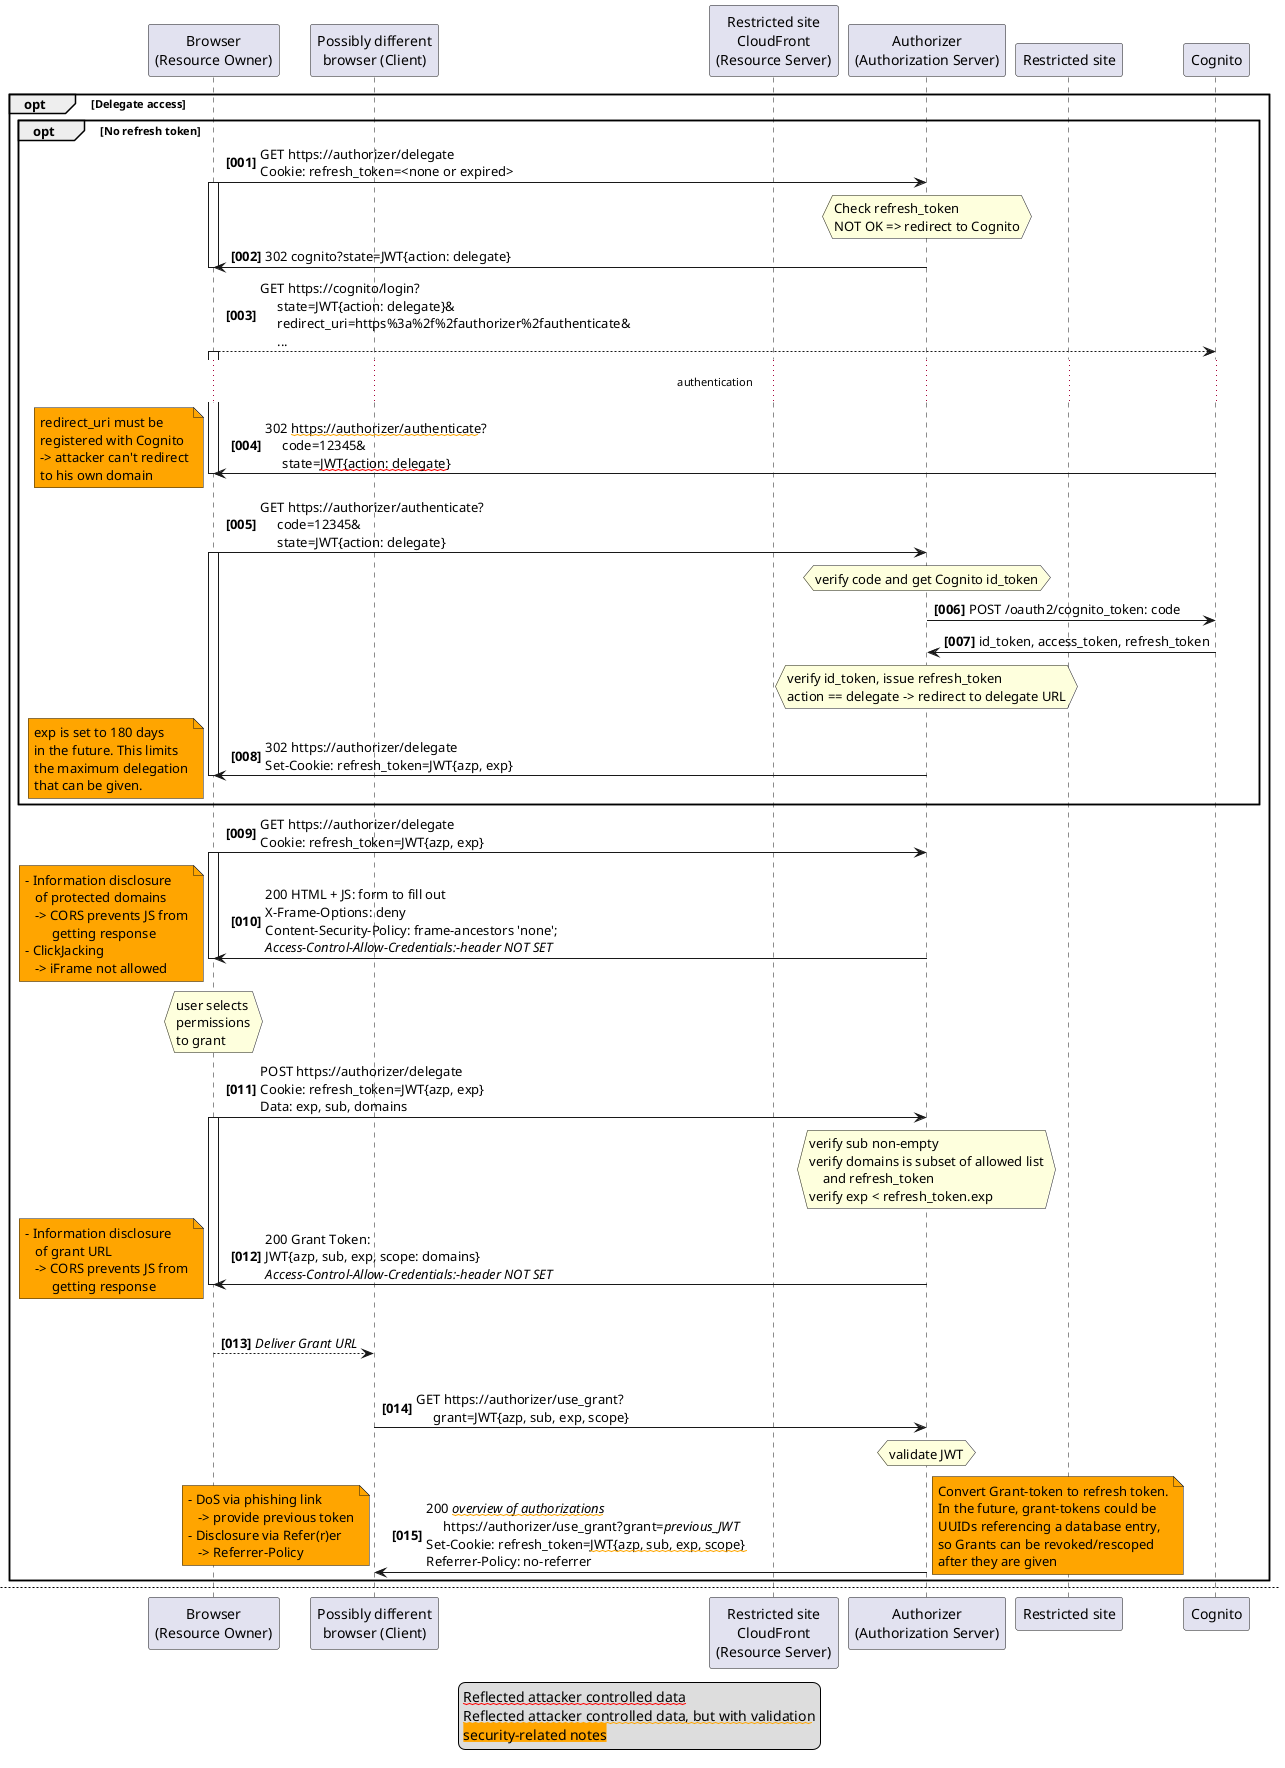 @startuml

participant "Browser\n(Resource Owner)" as robrowser
participant "Possibly different\nbrowser (Client)" as clbrowser
participant "Restricted site\nCloudFront\n(Resource Server)" as protcf
participant "Authorizer\n(Authorization Server)" as auth
participant "Restricted site" as protorigin
participant "Cognito" as cognito


' Also change the style below, after newpage
skinparam noteBackgroundColor<<security>> #orange
legend
<w:red>Reflected attacker controlled data</w>
<w:orange>Reflected attacker controlled data, but with validation</w>
<back:orange>security-related notes</back>
end legend


autonumber "<b>[000]"


opt Delegate access

opt No refresh token

robrowser -> auth: GET https://authorizer/delegate\nCookie: refresh_token=<none or expired>
hnote over auth: Check refresh_token\nNOT OK => redirect to Cognito
activate robrowser
robrowser <- auth: 302 cognito?state=JWT{action: delegate}
deactivate robrowser

robrowser --> cognito: GET https://cognito/login?\n     state=JWT{action: delegate}&\n     redirect_uri=https%3a%2f%2fauthorizer%2fauthenticate&\n     ...
activate robrowser
...authentication...
robrowser <- cognito: 302 <w:orange>https://authorizer/authenticate</w>?\n     code=12345&\n     state=<w:red>JWT{action: delegate}</w>
deactivate robrowser
note <<security>> left
redirect_uri must be
registered with Cognito
-> attacker can't redirect
to his own domain
end note

robrowser -> auth: GET https://authorizer/authenticate?\n     code=12345&\n     state=JWT{action: delegate}
activate robrowser
hnote over auth: verify code and get Cognito id_token
auth -> cognito: POST /oauth2/cognito_token: code
auth <- cognito: id_token, access_token, refresh_token
hnote over auth: verify id_token, issue refresh_token\naction == delegate -> redirect to delegate URL
robrowser <- auth: 302 https://authorizer/delegate\nSet-Cookie: refresh_token=JWT{azp, exp}
deactivate robrowser
note <<security>> left
exp is set to 180 days
in the future. This limits
the maximum delegation
that can be given.
end note

end


robrowser -> auth: GET https://authorizer/delegate\nCookie: refresh_token=JWT{azp, exp}
activate robrowser
robrowser <- auth: 200 HTML + JS: form to fill out\nX-Frame-Options: deny\nContent-Security-Policy: frame-ancestors 'none';\n<i>Access-Control-Allow-Credentials:-header NOT SET</i>
deactivate robrowser
note <<security>> left
 - Information disclosure
    of protected domains
    -> CORS prevents JS from
         getting response
 - ClickJacking
    -> iFrame not allowed
end note

hnote over robrowser: user selects\npermissions\nto grant

robrowser -> auth: POST https://authorizer/delegate\nCookie: refresh_token=JWT{azp, exp}\nData: exp, sub, domains
activate robrowser
hnote over auth: verify sub non-empty\nverify domains is subset of allowed list\n    and refresh_token\nverify exp < refresh_token.exp
robrowser <- auth: 200 Grant Token:\nJWT{azp, sub, exp, scope: domains}\n<i>Access-Control-Allow-Credentials:-header NOT SET</i>
deactivate robrowser
note <<security>> left
 - Information disclosure
    of grant URL
    -> CORS prevents JS from
         getting response
end note

|||
clbrowser <-- robrowser: <i>Deliver Grant URL</i>
|||

clbrowser -> auth: GET https://authorizer/use_grant?\n     grant=JWT{azp, sub, exp, scope}
hnote over auth: validate JWT
clbrowser <- auth: 200 <i><w:orange>overview of authorizations</w></i>\n     https://authorizer/use_grant?grant=<i>previous_JWT</i>\nSet-Cookie: refresh_token=<w:orange>JWT{azp, sub, exp, scope}</w>\nReferrer-Policy: no-referrer
note <<security>> right
Convert Grant-token to refresh token.
In the future, grant-tokens could be
UUIDs referencing a database entry,
so Grants can be revoked/rescoped
after they are given
end note
note <<security>> left
 - DoS via phishing link
    -> provide previous token
 - Disclosure via Refer(r)er
    -> Referrer-Policy
end note


end



newpage
skinparam noteBackgroundColor<<security>> #orange



opt No access token for domain

clbrowser -> protcf: GET https://restricted/whatever\nCookie: access_token=<none or expired>
activate clbrowser
hnote over protcf: λ@E Viewer Request:\ncheck Cookie:-header\nNOT OK => redirect to authorizer
clbrowser <- protcf: 302 https://authorizer/authorize?\n     redirect_uri=<w:orange>https%3a%2f%2frestricted</w><w:red>%2fwhatever</w>
deactivate clbrowser


opt No refresh token

note over robrowser, clbrowser: If these are different browsers, FAIL\n\
If these are the same browser,\n\
Get a refresh_token similar to the\n\
section above:

robrowser -> auth: GET https://authorizer/authorize?\n     redirect_uri=https%3a%2f%2frestricted%2fwhatever\nCookie: refresh_token=<none or expired>
activate robrowser
hnote over auth: Check refresh_token\nNOT OK => redirect to Cognito
robrowser <- auth: 302 https://cognito?state=JWT{action: authorize, redirect_uri: <w:red>https:/</w><w:red>/restricted/whatever</w>}
deactivate robrowser

robrowser -> cognito: GET https://cognite?state=JWT{action: authorize, redirect_uri: https://restricted/whatever}
activate robrowser
...authentication...
robrowser <- cognito: 302 https://authorizer/authenticate?\n     code=12345&\n     state=<w:red>JWT{action: authorize, redirect_uri: https://restricted/whatever}</w>
deactivate robrowser

robrowser -> auth: GET https://authorizer/authenticate?\n     code=12345&\n     state=JWT{action: authorize, redirect_uri: https://restricted/whatever}
activate robrowser
hnote over auth: verify code and get Cognito id_token
auth -> cognito: POST /oauth2/cognito_token: code
auth <- cognito: id_token, access_token, refresh_token
hnote over auth: verify id_token, issue refresh_token\naction == authorize\n     -> redirect to authorize\n     copy redirect_uri
robrowser <- auth: 302 https://authorizer/authorize?\n     redirect_uri=<w:red>https%3a%2f%2frestricted%2fwhatever</w>\nSet-Cookie: refresh_token=JWT{azp, exp}
deactivate robrowser

note over robrowser, clbrowser: Same browser:\nrefresh_token cookie is shared

end


clbrowser -> auth: GET https://authorizer/authorize?\n     redirect_uri=https%3a%2f%2frestricted%2fwhatever\nCookie: refresh_token=JWT{azp, exp[, sub, scope]}
activate clbrowser
hnote over auth: Validate refresh_token\nCheck redirect_uri allowed domain\nOK => issue access_token for domain
clbrowser <- auth: 302 https://<w:orange>restricted</w>/auth-UUID/set-cookie?\n     access_token=JWT{azp, sub, exp, scope: domain}&\n     redirect_uri=<w:orange>https%3a%2f%2frestricted</w><w:red>%2fwhatever</w>
deactivate clbrowser
note <<security>> right
Re-sign the refresh-token into a limited scope
access-token. If the restricted site somehow
leaks the access-token, it can't be used to
access any other site.
end note
note <<security>> left
 - open redirect
    -> domain is listed in JWT
    -> JWT only allows domain from list
         from config
end note


clbrowser -> protcf: GET https://restricted/auth-UUID/set-cookie?\n     access_token=JWT{azp, sub, exp, scope}&\n     redirect_uri=https%3a%2f%2frestricted%2fwhatever
activate clbrowser
hnote over protcf: λ@E Viewer Request:\nverify if access_token is valid for domain `restricted`\nverify it access_token is recently issued\nconvert query parameter to Set-Cookie\nissue redirect
clbrowser <- protcf: 302 <w:orange>https://restricted</w><w:red>/whatever</w>\nSet-Cookie: access_token=<w:orange>JWT{azp, sub, exp, scope}</w>\nReferrer-Policy: no-referrer
deactivate clbrowser
note <<security>> left
 - DoS via phishing link
    -> provided token must be valid
    => only reduction in `exp` can be done
 - Disclosure via Refer(r)er
    -> Referrer-Policy
end note

end



clbrowser -> protcf: GET https://restricted/whatever\nCookie: access_token=JWT{azp, sub, exp, scope}
activate clbrowser
note right of protcf: λ@E Viewer Request:\ncheck Cookie:-header\nOK => pass through
protcf -> protorigin:  GET https://restricted/whatever\nCookie: <stripped>
protcf <- protorigin: 200
clbrowser <- protcf: 200
deactivate clbrowser
note <<security>> left
- JWT in Referrer
    -> Referrer-policy should prevent this
    -> browsers keep original Referrer on redirect
- CSRF
    -> no Access-Control-Allow-Credentials:-header
         prevents JS from accessing the response
    -> for POST requests, existing
         CSRF-protections should suffice
end note


@enduml
